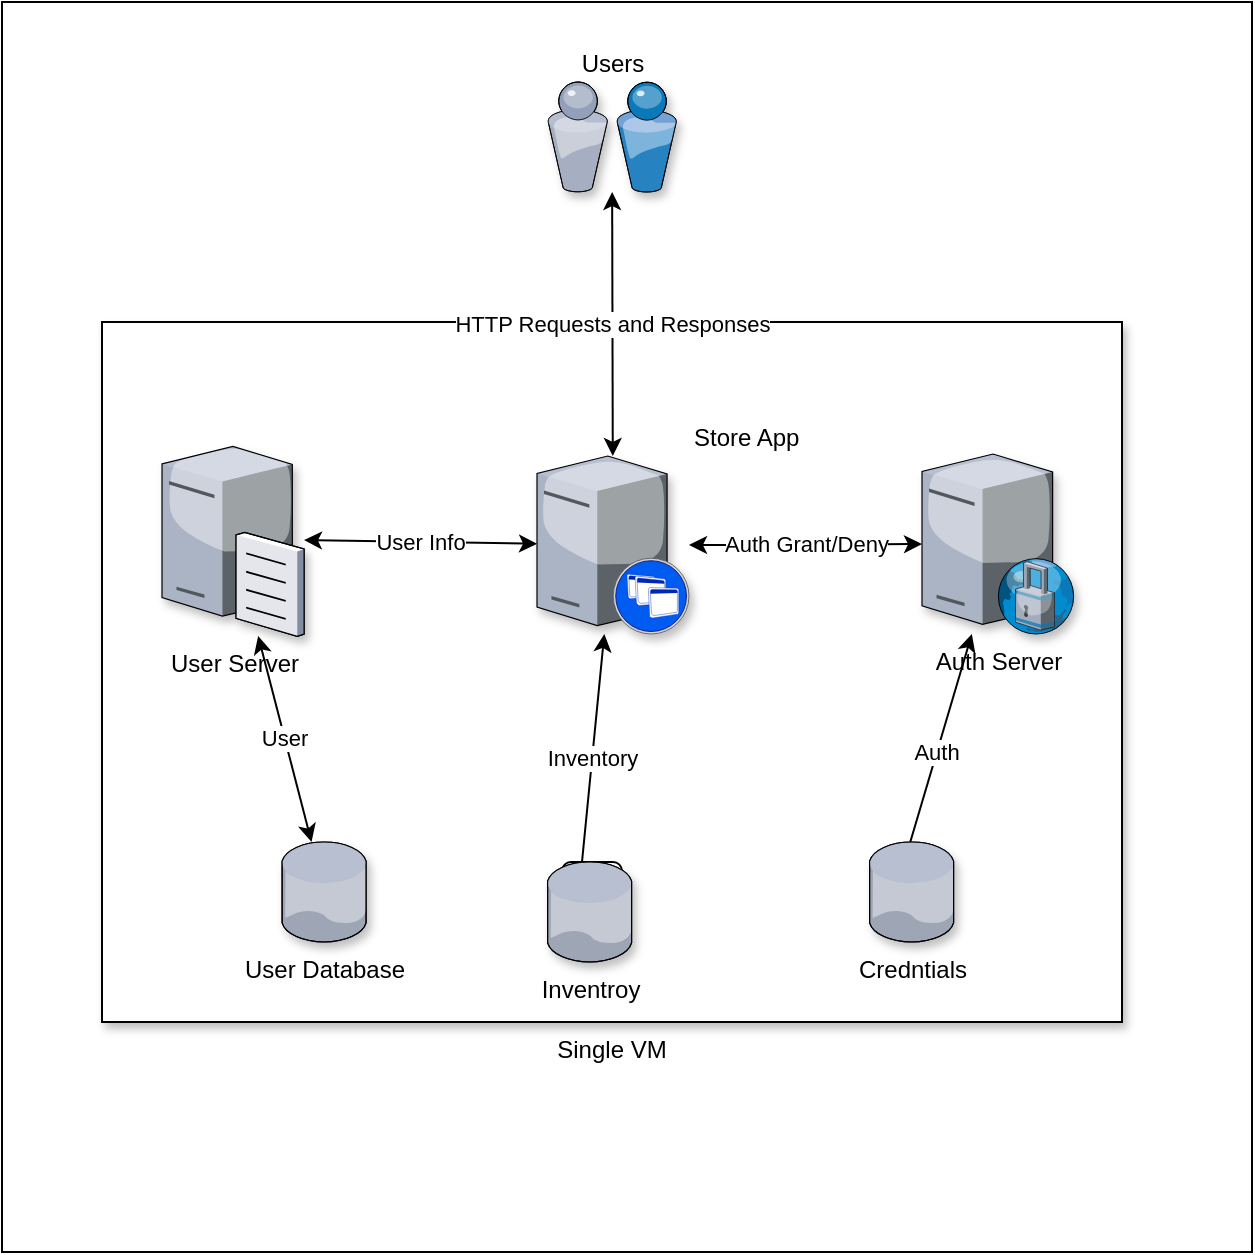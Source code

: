 <mxfile version="14.7.0" type="device"><diagram name="Page-1" id="822b0af5-4adb-64df-f703-e8dfc1f81529"><mxGraphModel dx="1422" dy="747" grid="1" gridSize="10" guides="1" tooltips="1" connect="1" arrows="1" fold="1" page="1" pageScale="1" pageWidth="1100" pageHeight="850" background="#ffffff" math="0" shadow="0"><root><mxCell id="0"/><mxCell id="1" parent="0"/><mxCell id="NuilcvgSH4PekAcWJY_m-1" value="" style="whiteSpace=wrap;html=1;aspect=fixed;" vertex="1" parent="1"><mxGeometry x="100" y="50" width="625" height="625" as="geometry"/></mxCell><mxCell id="qooCzj0sSRNJPpl9ZEZt-58" value="Single VM" style="rounded=0;whiteSpace=wrap;html=1;shadow=1;strokeColor=#000000;fillColor=#ffffff;labelPosition=center;verticalLabelPosition=bottom;align=center;verticalAlign=top;" parent="1" vertex="1"><mxGeometry x="150" y="210" width="510" height="350" as="geometry"/></mxCell><mxCell id="qooCzj0sSRNJPpl9ZEZt-43" value="HTTP Requests and Responses" style="edgeStyle=none;rounded=0;orthogonalLoop=1;jettySize=auto;html=1;startArrow=classic;startFill=1;" parent="1" source="qooCzj0sSRNJPpl9ZEZt-1" target="qooCzj0sSRNJPpl9ZEZt-18" edge="1"><mxGeometry relative="1" as="geometry"><mxPoint x="850" y="130.616" as="targetPoint"/></mxGeometry></mxCell><mxCell id="qooCzj0sSRNJPpl9ZEZt-1" value="Users" style="verticalLabelPosition=top;aspect=fixed;html=1;verticalAlign=bottom;strokeColor=none;align=center;outlineConnect=0;shape=mxgraph.citrix.users;shadow=1;labelPosition=center;" parent="1" vertex="1"><mxGeometry x="372.75" y="90" width="64.5" height="55" as="geometry"/></mxCell><mxCell id="qooCzj0sSRNJPpl9ZEZt-26" value="Inventory" style="edgeStyle=none;rounded=0;orthogonalLoop=1;jettySize=auto;html=1;startArrow=classic;startFill=1;" parent="1" target="qooCzj0sSRNJPpl9ZEZt-18" edge="1"><mxGeometry relative="1" as="geometry"><mxPoint x="410" y="277" as="targetPoint"/><mxPoint x="390" y="490" as="sourcePoint"/><Array as="points"><mxPoint x="390" y="480"/></Array></mxGeometry></mxCell><mxCell id="qooCzj0sSRNJPpl9ZEZt-4" value="User Database" style="verticalLabelPosition=bottom;aspect=fixed;html=1;verticalAlign=top;strokeColor=none;align=center;outlineConnect=0;shape=mxgraph.citrix.database;shadow=1;" parent="1" vertex="1"><mxGeometry x="240" y="470" width="42.5" height="50" as="geometry"/></mxCell><mxCell id="qooCzj0sSRNJPpl9ZEZt-29" value="Auth" style="edgeStyle=none;rounded=0;orthogonalLoop=1;jettySize=auto;html=1;startArrow=classic;startFill=1;" parent="1" source="qooCzj0sSRNJPpl9ZEZt-14" edge="1"><mxGeometry relative="1" as="geometry"><mxPoint x="550" y="484" as="targetPoint"/><Array as="points"><mxPoint x="550" y="484"/></Array></mxGeometry></mxCell><mxCell id="qooCzj0sSRNJPpl9ZEZt-14" value="Auth Server" style="verticalLabelPosition=bottom;aspect=fixed;html=1;verticalAlign=top;strokeColor=none;align=center;outlineConnect=0;shape=mxgraph.citrix.proxy_server;fillColor=#ffffff;shadow=1;" parent="1" vertex="1"><mxGeometry x="560" y="276" width="76.5" height="90" as="geometry"/></mxCell><mxCell id="qooCzj0sSRNJPpl9ZEZt-28" value="User" style="edgeStyle=none;rounded=0;orthogonalLoop=1;jettySize=auto;html=1;startArrow=classic;startFill=1;" parent="1" source="qooCzj0sSRNJPpl9ZEZt-16" target="qooCzj0sSRNJPpl9ZEZt-4" edge="1"><mxGeometry relative="1" as="geometry"/></mxCell><mxCell id="qooCzj0sSRNJPpl9ZEZt-16" value="User Server" style="verticalLabelPosition=bottom;aspect=fixed;html=1;verticalAlign=top;strokeColor=none;align=center;outlineConnect=0;shape=mxgraph.citrix.file_server;fillColor=#ffffff;shadow=1;" parent="1" vertex="1"><mxGeometry x="180" y="270" width="71" height="97" as="geometry"/></mxCell><mxCell id="qooCzj0sSRNJPpl9ZEZt-22" value="Auth Grant/Deny" style="edgeStyle=orthogonalEdgeStyle;rounded=0;orthogonalLoop=1;jettySize=auto;html=1;startArrow=classic;startFill=1;" parent="1" source="qooCzj0sSRNJPpl9ZEZt-18" target="qooCzj0sSRNJPpl9ZEZt-14" edge="1"><mxGeometry relative="1" as="geometry"/></mxCell><mxCell id="qooCzj0sSRNJPpl9ZEZt-24" value="User Info" style="rounded=0;orthogonalLoop=1;jettySize=auto;html=1;startArrow=classic;startFill=1;" parent="1" source="qooCzj0sSRNJPpl9ZEZt-18" target="qooCzj0sSRNJPpl9ZEZt-16" edge="1"><mxGeometry relative="1" as="geometry"/></mxCell><mxCell id="qooCzj0sSRNJPpl9ZEZt-18" value="Store App" style="verticalLabelPosition=top;aspect=fixed;html=1;verticalAlign=bottom;strokeColor=none;align=left;outlineConnect=0;shape=mxgraph.citrix.xenapp_server;fillColor=#ffffff;shadow=1;labelPosition=right;" parent="1" vertex="1"><mxGeometry x="367.5" y="277" width="76" height="89" as="geometry"/></mxCell><mxCell id="NuilcvgSH4PekAcWJY_m-4" value="" style="shape=ext;double=1;rounded=1;whiteSpace=wrap;html=1;" vertex="1" parent="1"><mxGeometry x="380" y="480" width="30" height="30" as="geometry"/></mxCell><mxCell id="NuilcvgSH4PekAcWJY_m-5" value="" style="shape=ext;double=1;rounded=1;whiteSpace=wrap;html=1;" vertex="1" parent="1"><mxGeometry x="540" y="480" width="30" height="30" as="geometry"/></mxCell><mxCell id="NuilcvgSH4PekAcWJY_m-6" value="Inventroy" style="verticalLabelPosition=bottom;aspect=fixed;html=1;verticalAlign=top;strokeColor=none;align=center;outlineConnect=0;shape=mxgraph.citrix.database;shadow=1;" vertex="1" parent="1"><mxGeometry x="372.75" y="480" width="42.5" height="50" as="geometry"/></mxCell><mxCell id="NuilcvgSH4PekAcWJY_m-7" value="Credntials" style="verticalLabelPosition=bottom;aspect=fixed;html=1;verticalAlign=top;strokeColor=none;align=center;outlineConnect=0;shape=mxgraph.citrix.database;shadow=1;" vertex="1" parent="1"><mxGeometry x="533.75" y="470" width="42.5" height="50" as="geometry"/></mxCell></root></mxGraphModel></diagram></mxfile>